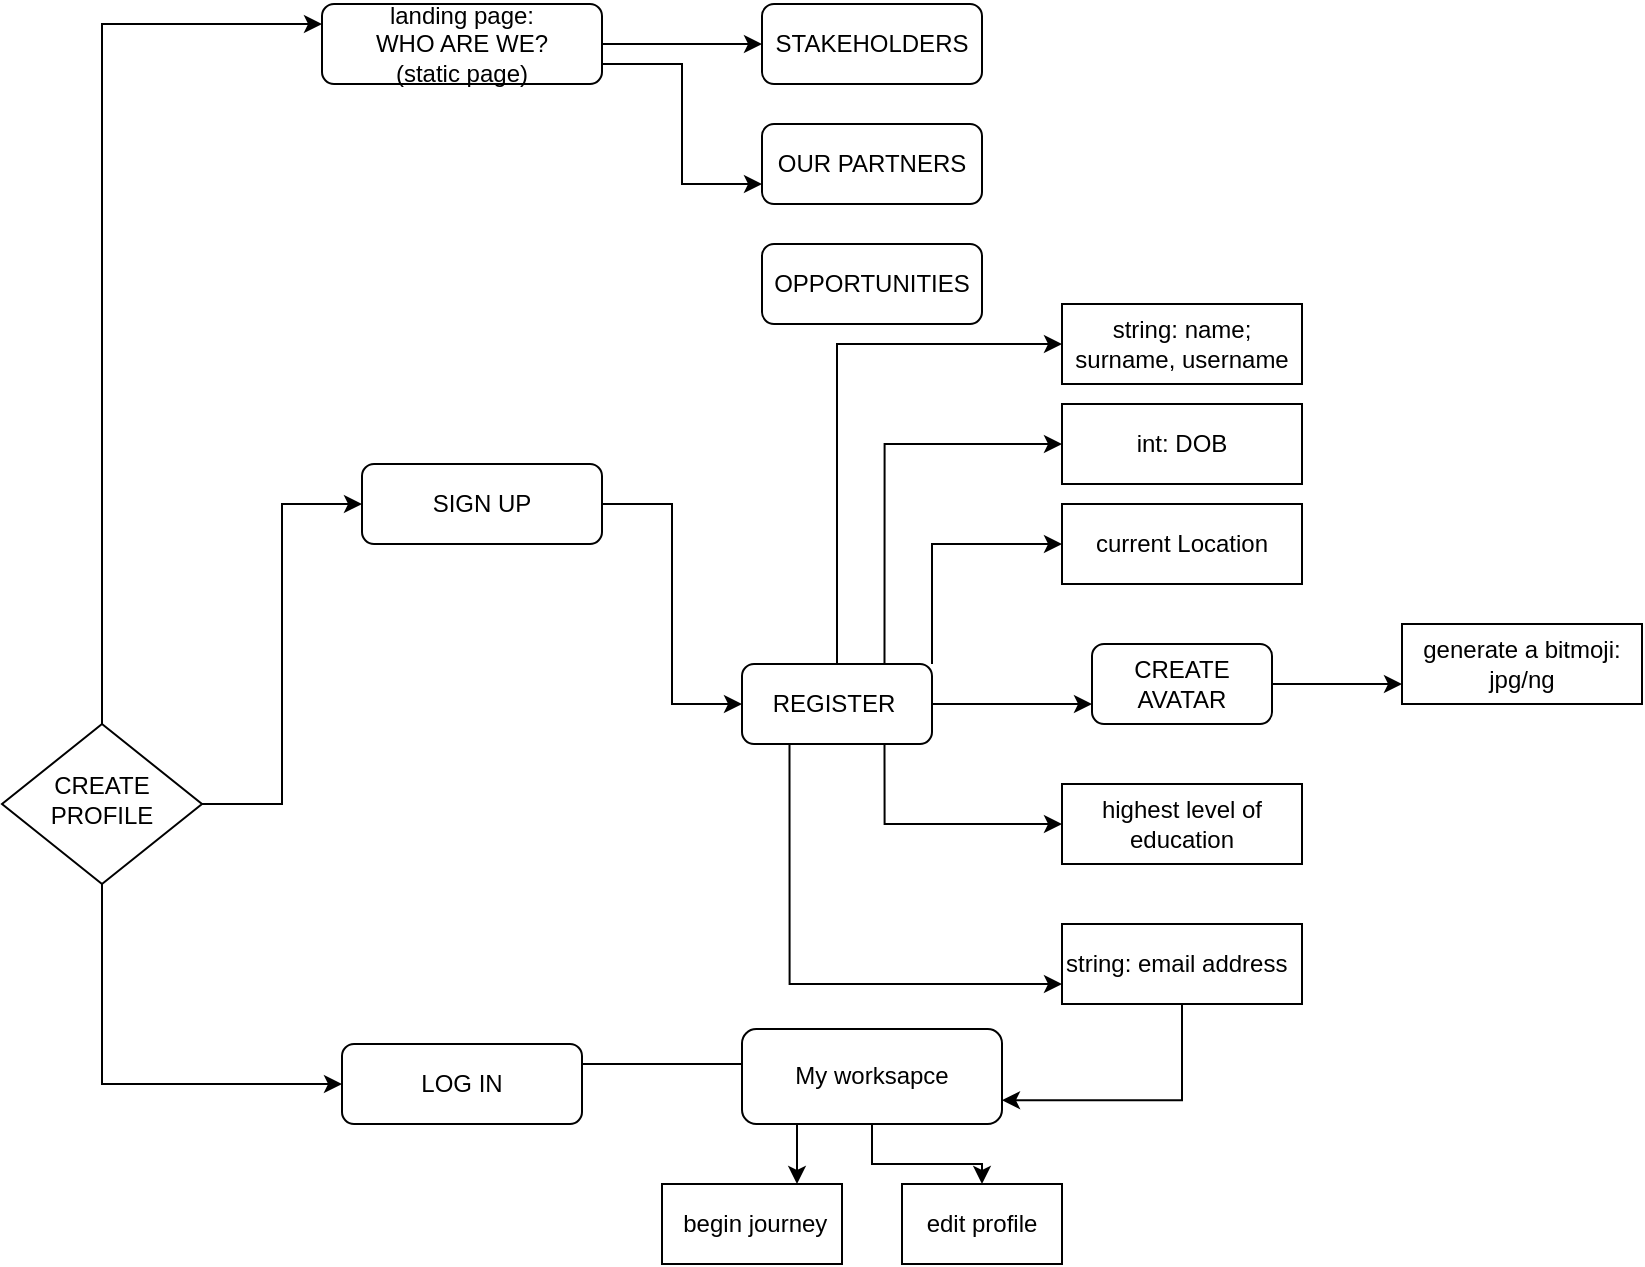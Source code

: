 <mxfile version="14.0.0" type="github" pages="4">
  <diagram id="ubl3bhUYu1To4sH9TIaJ" name="create profile">
    <mxGraphModel dx="868" dy="471" grid="1" gridSize="10" guides="1" tooltips="1" connect="1" arrows="1" fold="1" page="1" pageScale="1" pageWidth="850" pageHeight="1100" math="0" shadow="0">
      <root>
        <mxCell id="0" />
        <mxCell id="1" parent="0" />
        <mxCell id="181y0buaZu7F3BsmVMhp-11" style="edgeStyle=orthogonalEdgeStyle;rounded=0;orthogonalLoop=1;jettySize=auto;html=1;exitX=1;exitY=0.25;exitDx=0;exitDy=0;entryX=0.231;entryY=0.368;entryDx=0;entryDy=0;entryPerimeter=0;fontFamily=Helvetica;" edge="1" parent="1" source="P_4rhFblrnJcOsnVotB_-4" target="181y0buaZu7F3BsmVMhp-2">
          <mxGeometry relative="1" as="geometry" />
        </mxCell>
        <mxCell id="P_4rhFblrnJcOsnVotB_-4" value="LOG IN" style="rounded=1;whiteSpace=wrap;html=1;fontSize=12;glass=0;strokeWidth=1;shadow=0;" parent="1" vertex="1">
          <mxGeometry x="200" y="540" width="120" height="40" as="geometry" />
        </mxCell>
        <mxCell id="P_4rhFblrnJcOsnVotB_-15" style="edgeStyle=orthogonalEdgeStyle;rounded=0;orthogonalLoop=1;jettySize=auto;html=1;exitX=1;exitY=0.5;exitDx=0;exitDy=0;entryX=0;entryY=0.5;entryDx=0;entryDy=0;fontFamily=Helvetica;" parent="1" source="P_4rhFblrnJcOsnVotB_-11" target="P_4rhFblrnJcOsnVotB_-12" edge="1">
          <mxGeometry relative="1" as="geometry" />
        </mxCell>
        <mxCell id="P_4rhFblrnJcOsnVotB_-18" style="edgeStyle=orthogonalEdgeStyle;rounded=0;orthogonalLoop=1;jettySize=auto;html=1;exitX=0.5;exitY=1;exitDx=0;exitDy=0;entryX=0;entryY=0.5;entryDx=0;entryDy=0;fontFamily=Helvetica;" parent="1" source="P_4rhFblrnJcOsnVotB_-11" target="P_4rhFblrnJcOsnVotB_-4" edge="1">
          <mxGeometry relative="1" as="geometry" />
        </mxCell>
        <mxCell id="P_4rhFblrnJcOsnVotB_-23" style="edgeStyle=orthogonalEdgeStyle;rounded=0;orthogonalLoop=1;jettySize=auto;html=1;exitX=0.5;exitY=0;exitDx=0;exitDy=0;entryX=0;entryY=0.25;entryDx=0;entryDy=0;fontFamily=Helvetica;" parent="1" source="P_4rhFblrnJcOsnVotB_-11" target="P_4rhFblrnJcOsnVotB_-13" edge="1">
          <mxGeometry relative="1" as="geometry" />
        </mxCell>
        <mxCell id="P_4rhFblrnJcOsnVotB_-11" value="CREATE PROFILE" style="rhombus;whiteSpace=wrap;html=1;shadow=0;fontFamily=Helvetica;fontSize=12;align=center;strokeWidth=1;spacing=6;spacingTop=-4;" parent="1" vertex="1">
          <mxGeometry x="30" y="380" width="100" height="80" as="geometry" />
        </mxCell>
        <mxCell id="P_4rhFblrnJcOsnVotB_-26" style="edgeStyle=orthogonalEdgeStyle;rounded=0;orthogonalLoop=1;jettySize=auto;html=1;exitX=1;exitY=0.5;exitDx=0;exitDy=0;entryX=0;entryY=0.5;entryDx=0;entryDy=0;fontFamily=Helvetica;" parent="1" source="P_4rhFblrnJcOsnVotB_-12" target="P_4rhFblrnJcOsnVotB_-25" edge="1">
          <mxGeometry relative="1" as="geometry" />
        </mxCell>
        <mxCell id="P_4rhFblrnJcOsnVotB_-12" value="SIGN UP" style="rounded=1;whiteSpace=wrap;html=1;fontSize=12;glass=0;strokeWidth=1;shadow=0;" parent="1" vertex="1">
          <mxGeometry x="210" y="250" width="120" height="40" as="geometry" />
        </mxCell>
        <mxCell id="P_4rhFblrnJcOsnVotB_-40" style="edgeStyle=orthogonalEdgeStyle;rounded=0;orthogonalLoop=1;jettySize=auto;html=1;exitX=1;exitY=0.5;exitDx=0;exitDy=0;entryX=0;entryY=0.5;entryDx=0;entryDy=0;fontFamily=Helvetica;" parent="1" source="P_4rhFblrnJcOsnVotB_-13" target="P_4rhFblrnJcOsnVotB_-34" edge="1">
          <mxGeometry relative="1" as="geometry" />
        </mxCell>
        <mxCell id="P_4rhFblrnJcOsnVotB_-41" style="edgeStyle=orthogonalEdgeStyle;rounded=0;orthogonalLoop=1;jettySize=auto;html=1;exitX=1;exitY=0.75;exitDx=0;exitDy=0;entryX=0;entryY=0.75;entryDx=0;entryDy=0;fontFamily=Helvetica;" parent="1" source="P_4rhFblrnJcOsnVotB_-13" target="P_4rhFblrnJcOsnVotB_-35" edge="1">
          <mxGeometry relative="1" as="geometry" />
        </mxCell>
        <mxCell id="P_4rhFblrnJcOsnVotB_-13" value="landing page:&lt;br&gt;WHO ARE WE?&lt;br&gt;(static page)" style="rounded=1;whiteSpace=wrap;html=1;fontSize=12;glass=0;strokeWidth=1;shadow=0;" parent="1" vertex="1">
          <mxGeometry x="190" y="20" width="140" height="40" as="geometry" />
        </mxCell>
        <mxCell id="181y0buaZu7F3BsmVMhp-23" style="edgeStyle=orthogonalEdgeStyle;rounded=0;orthogonalLoop=1;jettySize=auto;html=1;exitX=0.5;exitY=0;exitDx=0;exitDy=0;entryX=0;entryY=0.5;entryDx=0;entryDy=0;fontFamily=Helvetica;" edge="1" parent="1" source="P_4rhFblrnJcOsnVotB_-25" target="P_4rhFblrnJcOsnVotB_-27">
          <mxGeometry relative="1" as="geometry" />
        </mxCell>
        <mxCell id="181y0buaZu7F3BsmVMhp-24" style="edgeStyle=orthogonalEdgeStyle;rounded=0;orthogonalLoop=1;jettySize=auto;html=1;exitX=0.75;exitY=0;exitDx=0;exitDy=0;entryX=0;entryY=0.5;entryDx=0;entryDy=0;fontFamily=Helvetica;" edge="1" parent="1" source="P_4rhFblrnJcOsnVotB_-25" target="P_4rhFblrnJcOsnVotB_-28">
          <mxGeometry relative="1" as="geometry" />
        </mxCell>
        <mxCell id="181y0buaZu7F3BsmVMhp-25" style="edgeStyle=orthogonalEdgeStyle;rounded=0;orthogonalLoop=1;jettySize=auto;html=1;exitX=1;exitY=0;exitDx=0;exitDy=0;entryX=0;entryY=0.5;entryDx=0;entryDy=0;fontFamily=Helvetica;" edge="1" parent="1" source="P_4rhFblrnJcOsnVotB_-25" target="181y0buaZu7F3BsmVMhp-15">
          <mxGeometry relative="1" as="geometry" />
        </mxCell>
        <mxCell id="181y0buaZu7F3BsmVMhp-26" style="edgeStyle=orthogonalEdgeStyle;rounded=0;orthogonalLoop=1;jettySize=auto;html=1;exitX=1;exitY=0.5;exitDx=0;exitDy=0;entryX=0;entryY=0.75;entryDx=0;entryDy=0;fontFamily=Helvetica;" edge="1" parent="1" source="P_4rhFblrnJcOsnVotB_-25" target="P_4rhFblrnJcOsnVotB_-44">
          <mxGeometry relative="1" as="geometry" />
        </mxCell>
        <mxCell id="181y0buaZu7F3BsmVMhp-27" style="edgeStyle=orthogonalEdgeStyle;rounded=0;orthogonalLoop=1;jettySize=auto;html=1;exitX=0.75;exitY=1;exitDx=0;exitDy=0;entryX=0;entryY=0.5;entryDx=0;entryDy=0;fontFamily=Helvetica;" edge="1" parent="1" source="P_4rhFblrnJcOsnVotB_-25" target="181y0buaZu7F3BsmVMhp-14">
          <mxGeometry relative="1" as="geometry" />
        </mxCell>
        <mxCell id="181y0buaZu7F3BsmVMhp-28" style="edgeStyle=orthogonalEdgeStyle;rounded=0;orthogonalLoop=1;jettySize=auto;html=1;exitX=0.25;exitY=1;exitDx=0;exitDy=0;entryX=0;entryY=0.75;entryDx=0;entryDy=0;fontFamily=Helvetica;" edge="1" parent="1" source="P_4rhFblrnJcOsnVotB_-25" target="181y0buaZu7F3BsmVMhp-13">
          <mxGeometry relative="1" as="geometry" />
        </mxCell>
        <mxCell id="P_4rhFblrnJcOsnVotB_-25" value="&amp;nbsp; &amp;nbsp; REGISTER" style="rounded=1;whiteSpace=wrap;html=1;fontFamily=Helvetica;align=left;" parent="1" vertex="1">
          <mxGeometry x="400" y="350" width="95" height="40" as="geometry" />
        </mxCell>
        <mxCell id="P_4rhFblrnJcOsnVotB_-27" value="string: name; surname, username" style="rounded=0;whiteSpace=wrap;html=1;fontFamily=Helvetica;align=center;" parent="1" vertex="1">
          <mxGeometry x="560" y="170" width="120" height="40" as="geometry" />
        </mxCell>
        <mxCell id="P_4rhFblrnJcOsnVotB_-28" value="int: DOB" style="rounded=0;whiteSpace=wrap;html=1;fontFamily=Helvetica;align=center;" parent="1" vertex="1">
          <mxGeometry x="560" y="220" width="120" height="40" as="geometry" />
        </mxCell>
        <mxCell id="P_4rhFblrnJcOsnVotB_-34" value="STAKEHOLDERS" style="rounded=1;whiteSpace=wrap;html=1;fontFamily=Helvetica;align=center;" parent="1" vertex="1">
          <mxGeometry x="410" y="20" width="110" height="40" as="geometry" />
        </mxCell>
        <mxCell id="P_4rhFblrnJcOsnVotB_-35" value="OUR PARTNERS" style="rounded=1;whiteSpace=wrap;html=1;fontFamily=Helvetica;align=center;" parent="1" vertex="1">
          <mxGeometry x="410" y="80" width="110" height="40" as="geometry" />
        </mxCell>
        <mxCell id="P_4rhFblrnJcOsnVotB_-42" value="generate a bitmoji: jpg/ng" style="rounded=0;whiteSpace=wrap;html=1;fontFamily=Helvetica;align=center;" parent="1" vertex="1">
          <mxGeometry x="730" y="330" width="120" height="40" as="geometry" />
        </mxCell>
        <mxCell id="181y0buaZu7F3BsmVMhp-1" style="edgeStyle=orthogonalEdgeStyle;rounded=0;orthogonalLoop=1;jettySize=auto;html=1;exitX=1;exitY=0.5;exitDx=0;exitDy=0;entryX=0;entryY=0.75;entryDx=0;entryDy=0;fontFamily=Helvetica;" edge="1" parent="1" source="P_4rhFblrnJcOsnVotB_-44" target="P_4rhFblrnJcOsnVotB_-42">
          <mxGeometry relative="1" as="geometry" />
        </mxCell>
        <mxCell id="P_4rhFblrnJcOsnVotB_-44" value="CREATE AVATAR" style="rounded=1;whiteSpace=wrap;html=1;fontFamily=Helvetica;align=center;" parent="1" vertex="1">
          <mxGeometry x="575" y="340" width="90" height="40" as="geometry" />
        </mxCell>
        <mxCell id="181y0buaZu7F3BsmVMhp-7" style="edgeStyle=orthogonalEdgeStyle;rounded=0;orthogonalLoop=1;jettySize=auto;html=1;exitX=0.5;exitY=1;exitDx=0;exitDy=0;entryX=0.5;entryY=0;entryDx=0;entryDy=0;fontFamily=Helvetica;" edge="1" parent="1" source="181y0buaZu7F3BsmVMhp-2" target="181y0buaZu7F3BsmVMhp-6">
          <mxGeometry relative="1" as="geometry" />
        </mxCell>
        <mxCell id="tZwT3JEyYjsOoMYNZL7W-3" style="edgeStyle=orthogonalEdgeStyle;rounded=0;orthogonalLoop=1;jettySize=auto;html=1;exitX=0.25;exitY=1;exitDx=0;exitDy=0;entryX=0.75;entryY=0;entryDx=0;entryDy=0;fontFamily=Helvetica;" edge="1" parent="1" source="181y0buaZu7F3BsmVMhp-2" target="tZwT3JEyYjsOoMYNZL7W-1">
          <mxGeometry relative="1" as="geometry" />
        </mxCell>
        <mxCell id="181y0buaZu7F3BsmVMhp-2" value="My worksapce" style="rounded=1;whiteSpace=wrap;html=1;fontFamily=Helvetica;align=center;" vertex="1" parent="1">
          <mxGeometry x="400" y="532.5" width="130" height="47.5" as="geometry" />
        </mxCell>
        <mxCell id="181y0buaZu7F3BsmVMhp-6" value="edit profile" style="rounded=0;whiteSpace=wrap;html=1;fontFamily=Helvetica;align=center;" vertex="1" parent="1">
          <mxGeometry x="480" y="610" width="80" height="40" as="geometry" />
        </mxCell>
        <mxCell id="181y0buaZu7F3BsmVMhp-12" value="OPPORTUNITIES" style="rounded=1;whiteSpace=wrap;html=1;fontFamily=Helvetica;align=center;" vertex="1" parent="1">
          <mxGeometry x="410" y="140" width="110" height="40" as="geometry" />
        </mxCell>
        <mxCell id="181y0buaZu7F3BsmVMhp-29" style="edgeStyle=orthogonalEdgeStyle;rounded=0;orthogonalLoop=1;jettySize=auto;html=1;exitX=0.5;exitY=1;exitDx=0;exitDy=0;entryX=1;entryY=0.75;entryDx=0;entryDy=0;fontFamily=Helvetica;" edge="1" parent="1" source="181y0buaZu7F3BsmVMhp-13" target="181y0buaZu7F3BsmVMhp-2">
          <mxGeometry relative="1" as="geometry" />
        </mxCell>
        <mxCell id="181y0buaZu7F3BsmVMhp-13" value="string: email address" style="rounded=0;whiteSpace=wrap;html=1;fontFamily=Helvetica;align=left;" vertex="1" parent="1">
          <mxGeometry x="560" y="480" width="120" height="40" as="geometry" />
        </mxCell>
        <mxCell id="181y0buaZu7F3BsmVMhp-14" value="highest level of education" style="rounded=0;whiteSpace=wrap;html=1;fontFamily=Helvetica;align=center;" vertex="1" parent="1">
          <mxGeometry x="560" y="410" width="120" height="40" as="geometry" />
        </mxCell>
        <mxCell id="181y0buaZu7F3BsmVMhp-15" value="current Location" style="rounded=0;whiteSpace=wrap;html=1;fontFamily=Helvetica;align=center;" vertex="1" parent="1">
          <mxGeometry x="560" y="270" width="120" height="40" as="geometry" />
        </mxCell>
        <mxCell id="tZwT3JEyYjsOoMYNZL7W-1" value="&amp;nbsp;begin journey" style="rounded=0;whiteSpace=wrap;html=1;fontFamily=Helvetica;align=center;" vertex="1" parent="1">
          <mxGeometry x="360" y="610" width="90" height="40" as="geometry" />
        </mxCell>
      </root>
    </mxGraphModel>
  </diagram>
  <diagram id="_irE9WeNvcRDLhpVm3KQ" name="cognitive">
    <mxGraphModel dx="868" dy="471" grid="1" gridSize="10" guides="1" tooltips="1" connect="1" arrows="1" fold="1" page="1" pageScale="1" pageWidth="850" pageHeight="1100" math="0" shadow="0">
      <root>
        <mxCell id="z_wmKSJWrfhppS5c4zGg-0" />
        <mxCell id="z_wmKSJWrfhppS5c4zGg-1" parent="z_wmKSJWrfhppS5c4zGg-0" />
        <mxCell id="QlLW24_sY3t9Y9FAhlSf-0" value="" style="ellipse;whiteSpace=wrap;html=1;fontFamily=Helvetica;align=center;" vertex="1" parent="z_wmKSJWrfhppS5c4zGg-1">
          <mxGeometry x="305" y="40" width="120" height="80" as="geometry" />
        </mxCell>
        <mxCell id="QlLW24_sY3t9Y9FAhlSf-1" value="CHATBOT" style="text;html=1;strokeColor=none;fillColor=none;align=center;verticalAlign=middle;whiteSpace=wrap;rounded=0;fontFamily=Helvetica;" vertex="1" parent="z_wmKSJWrfhppS5c4zGg-1">
          <mxGeometry x="315" y="70" width="100" height="20" as="geometry" />
        </mxCell>
        <mxCell id="8wvl8NPmVNUm8q4Jzdlg-0" value="My workspace" style="rounded=1;whiteSpace=wrap;html=1;fontFamily=Helvetica;align=center;" vertex="1" parent="z_wmKSJWrfhppS5c4zGg-1">
          <mxGeometry x="40" y="40" width="120" height="60" as="geometry" />
        </mxCell>
        <mxCell id="8wvl8NPmVNUm8q4Jzdlg-1" value="" style="rounded=0;whiteSpace=wrap;html=1;fontFamily=Helvetica;align=center;" vertex="1" parent="z_wmKSJWrfhppS5c4zGg-1">
          <mxGeometry x="40" y="150" width="100" height="50" as="geometry" />
        </mxCell>
      </root>
    </mxGraphModel>
  </diagram>
  <diagram id="eVzxJE4VLDxFH3oPwCVp" name="emotional">
    <mxGraphModel dx="868" dy="471" grid="1" gridSize="10" guides="1" tooltips="1" connect="1" arrows="1" fold="1" page="1" pageScale="1" pageWidth="850" pageHeight="1100" math="0" shadow="0">
      <root>
        <mxCell id="FlOP3iAIT-MdsPMpCc3Z-0" />
        <mxCell id="FlOP3iAIT-MdsPMpCc3Z-1" parent="FlOP3iAIT-MdsPMpCc3Z-0" />
      </root>
    </mxGraphModel>
  </diagram>
  <diagram id="Tv-UhHzCFnmre8xJdTMA" name="action">
    <mxGraphModel dx="868" dy="471" grid="1" gridSize="10" guides="1" tooltips="1" connect="1" arrows="1" fold="1" page="1" pageScale="1" pageWidth="850" pageHeight="1100" math="0" shadow="0">
      <root>
        <mxCell id="3OiZbRy8fMtkmdGt3xXP-0" />
        <mxCell id="3OiZbRy8fMtkmdGt3xXP-1" parent="3OiZbRy8fMtkmdGt3xXP-0" />
      </root>
    </mxGraphModel>
  </diagram>
</mxfile>
